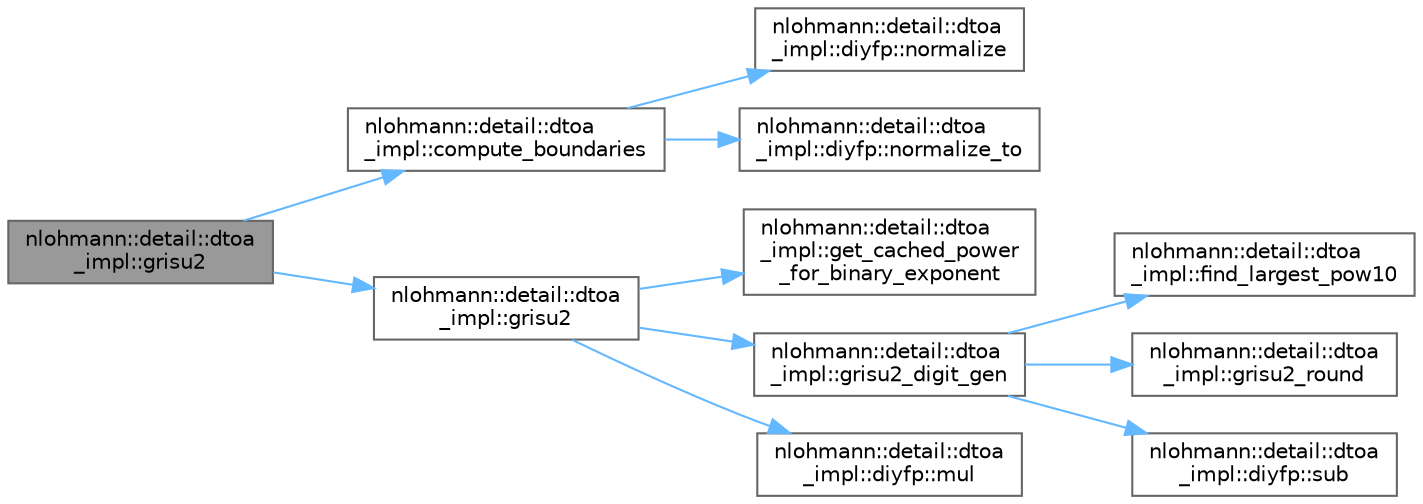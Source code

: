 digraph "nlohmann::detail::dtoa_impl::grisu2"
{
 // LATEX_PDF_SIZE
  bgcolor="transparent";
  edge [fontname=Helvetica,fontsize=10,labelfontname=Helvetica,labelfontsize=10];
  node [fontname=Helvetica,fontsize=10,shape=box,height=0.2,width=0.4];
  rankdir="LR";
  Node1 [label="nlohmann::detail::dtoa\l_impl::grisu2",height=0.2,width=0.4,color="gray40", fillcolor="grey60", style="filled", fontcolor="black",tooltip=" "];
  Node1 -> Node2 [color="steelblue1",style="solid"];
  Node2 [label="nlohmann::detail::dtoa\l_impl::compute_boundaries",height=0.2,width=0.4,color="grey40", fillcolor="white", style="filled",URL="$a00479.html#a22b6e37654ac93c6d0d9c06ec1bf5ded",tooltip=" "];
  Node2 -> Node3 [color="steelblue1",style="solid"];
  Node3 [label="nlohmann::detail::dtoa\l_impl::diyfp::normalize",height=0.2,width=0.4,color="grey40", fillcolor="white", style="filled",URL="$a02043.html#a2246b5b40c7c6992153ef174063d6aa6",tooltip="normalize x such that the significand is >= 2^(q-1)"];
  Node2 -> Node4 [color="steelblue1",style="solid"];
  Node4 [label="nlohmann::detail::dtoa\l_impl::diyfp::normalize_to",height=0.2,width=0.4,color="grey40", fillcolor="white", style="filled",URL="$a02043.html#a6b6665e467ebabe0c0f7418d3fe4b118",tooltip="normalize x such that the result has the exponent E"];
  Node1 -> Node5 [color="steelblue1",style="solid"];
  Node5 [label="nlohmann::detail::dtoa\l_impl::grisu2",height=0.2,width=0.4,color="grey40", fillcolor="white", style="filled",URL="$a00479.html#a05b681dcb8569b9784c6dccfadb01633",tooltip=" "];
  Node5 -> Node6 [color="steelblue1",style="solid"];
  Node6 [label="nlohmann::detail::dtoa\l_impl::get_cached_power\l_for_binary_exponent",height=0.2,width=0.4,color="grey40", fillcolor="white", style="filled",URL="$a00479.html#adbf329a18c5cf854a3477327afd2200b",tooltip=" "];
  Node5 -> Node7 [color="steelblue1",style="solid"];
  Node7 [label="nlohmann::detail::dtoa\l_impl::grisu2_digit_gen",height=0.2,width=0.4,color="grey40", fillcolor="white", style="filled",URL="$a00479.html#a9b899c72b0e1e3dd46d75c2b4e6bcdfb",tooltip=" "];
  Node7 -> Node8 [color="steelblue1",style="solid"];
  Node8 [label="nlohmann::detail::dtoa\l_impl::find_largest_pow10",height=0.2,width=0.4,color="grey40", fillcolor="white", style="filled",URL="$a00479.html#a36ded358763b5dbcea9867660fbe4e28",tooltip=" "];
  Node7 -> Node9 [color="steelblue1",style="solid"];
  Node9 [label="nlohmann::detail::dtoa\l_impl::grisu2_round",height=0.2,width=0.4,color="grey40", fillcolor="white", style="filled",URL="$a00479.html#a5bc841e0bee12fd6489d49cf7bd07bb4",tooltip=" "];
  Node7 -> Node10 [color="steelblue1",style="solid"];
  Node10 [label="nlohmann::detail::dtoa\l_impl::diyfp::sub",height=0.2,width=0.4,color="grey40", fillcolor="white", style="filled",URL="$a02043.html#aeb26771af54ad73598c1a0430d65d884",tooltip="returns x - y"];
  Node5 -> Node11 [color="steelblue1",style="solid"];
  Node11 [label="nlohmann::detail::dtoa\l_impl::diyfp::mul",height=0.2,width=0.4,color="grey40", fillcolor="white", style="filled",URL="$a02043.html#aa5f250d12ce89c81fdb08900c6a823e8",tooltip="returns x * y"];
}
